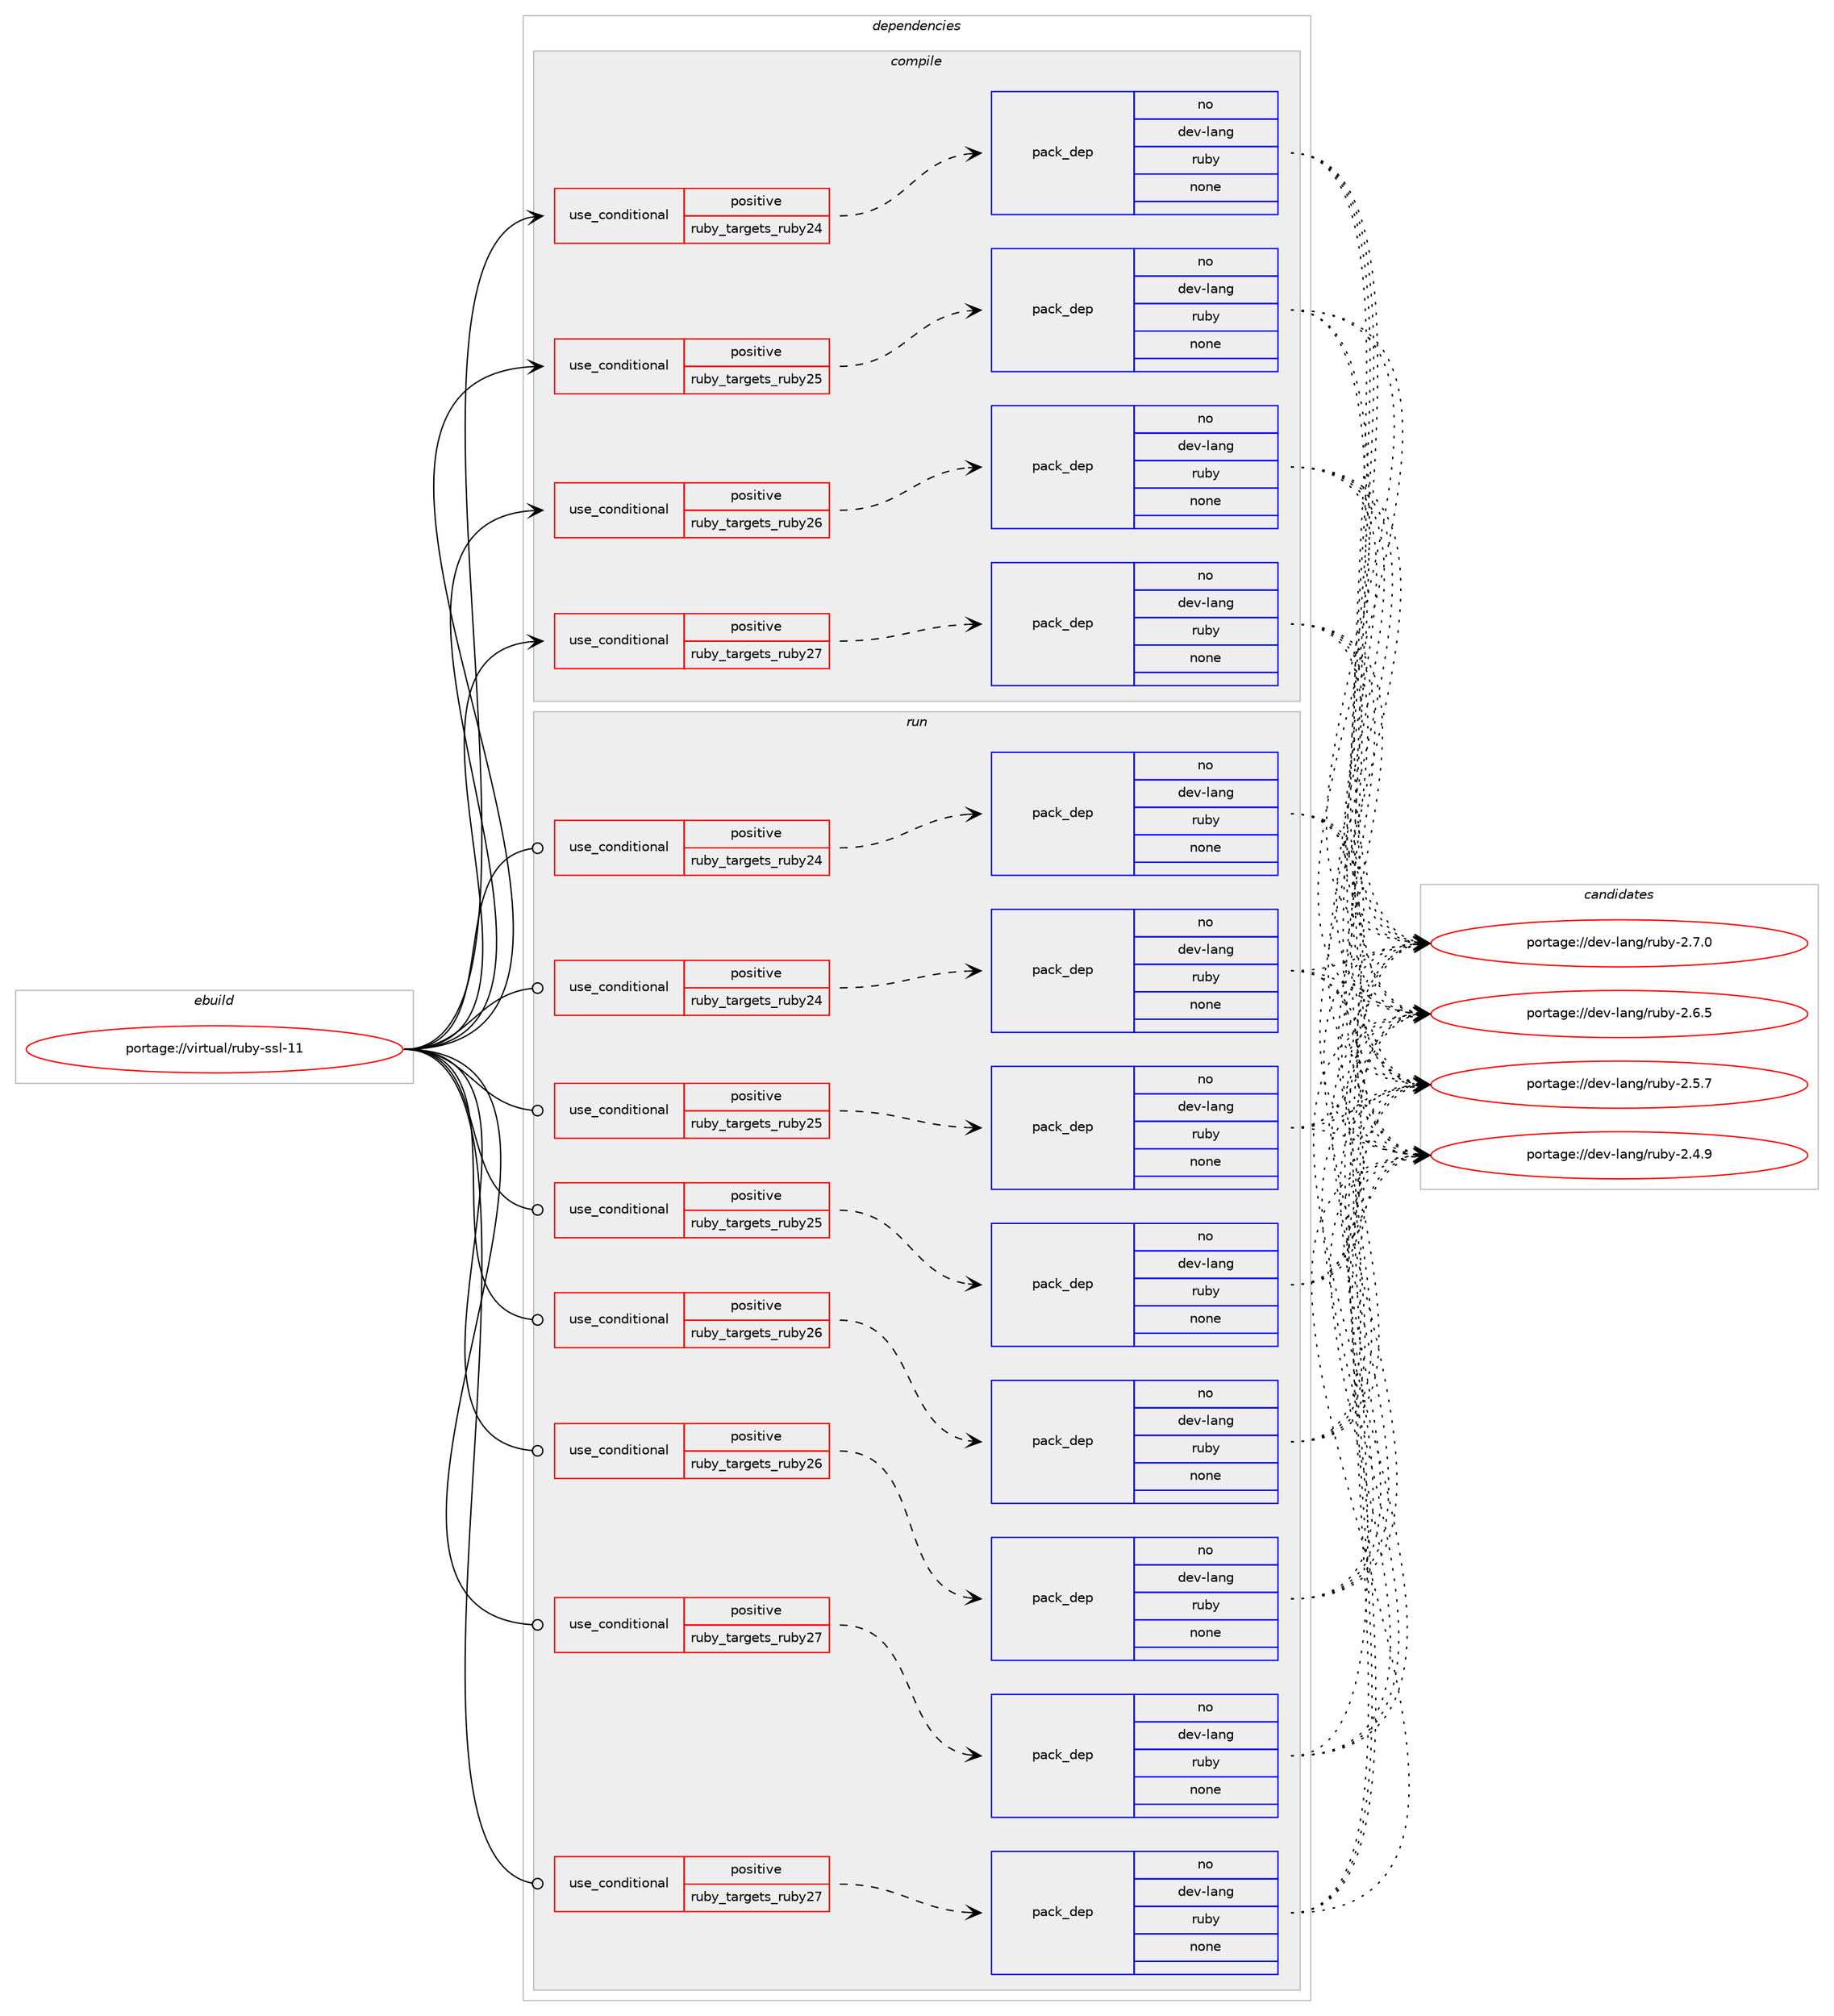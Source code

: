 digraph prolog {

# *************
# Graph options
# *************

newrank=true;
concentrate=true;
compound=true;
graph [rankdir=LR,fontname=Helvetica,fontsize=10,ranksep=1.5];#, ranksep=2.5, nodesep=0.2];
edge  [arrowhead=vee];
node  [fontname=Helvetica,fontsize=10];

# **********
# The ebuild
# **********

subgraph cluster_leftcol {
color=gray;
rank=same;
label=<<i>ebuild</i>>;
id [label="portage://virtual/ruby-ssl-11", color=red, width=4, href="../virtual/ruby-ssl-11.svg"];
}

# ****************
# The dependencies
# ****************

subgraph cluster_midcol {
color=gray;
label=<<i>dependencies</i>>;
subgraph cluster_compile {
fillcolor="#eeeeee";
style=filled;
label=<<i>compile</i>>;
subgraph cond6726 {
dependency37435 [label=<<TABLE BORDER="0" CELLBORDER="1" CELLSPACING="0" CELLPADDING="4"><TR><TD ROWSPAN="3" CELLPADDING="10">use_conditional</TD></TR><TR><TD>positive</TD></TR><TR><TD>ruby_targets_ruby24</TD></TR></TABLE>>, shape=none, color=red];
subgraph pack30005 {
dependency37436 [label=<<TABLE BORDER="0" CELLBORDER="1" CELLSPACING="0" CELLPADDING="4" WIDTH="220"><TR><TD ROWSPAN="6" CELLPADDING="30">pack_dep</TD></TR><TR><TD WIDTH="110">no</TD></TR><TR><TD>dev-lang</TD></TR><TR><TD>ruby</TD></TR><TR><TD>none</TD></TR><TR><TD></TD></TR></TABLE>>, shape=none, color=blue];
}
dependency37435:e -> dependency37436:w [weight=20,style="dashed",arrowhead="vee"];
}
id:e -> dependency37435:w [weight=20,style="solid",arrowhead="vee"];
subgraph cond6727 {
dependency37437 [label=<<TABLE BORDER="0" CELLBORDER="1" CELLSPACING="0" CELLPADDING="4"><TR><TD ROWSPAN="3" CELLPADDING="10">use_conditional</TD></TR><TR><TD>positive</TD></TR><TR><TD>ruby_targets_ruby25</TD></TR></TABLE>>, shape=none, color=red];
subgraph pack30006 {
dependency37438 [label=<<TABLE BORDER="0" CELLBORDER="1" CELLSPACING="0" CELLPADDING="4" WIDTH="220"><TR><TD ROWSPAN="6" CELLPADDING="30">pack_dep</TD></TR><TR><TD WIDTH="110">no</TD></TR><TR><TD>dev-lang</TD></TR><TR><TD>ruby</TD></TR><TR><TD>none</TD></TR><TR><TD></TD></TR></TABLE>>, shape=none, color=blue];
}
dependency37437:e -> dependency37438:w [weight=20,style="dashed",arrowhead="vee"];
}
id:e -> dependency37437:w [weight=20,style="solid",arrowhead="vee"];
subgraph cond6728 {
dependency37439 [label=<<TABLE BORDER="0" CELLBORDER="1" CELLSPACING="0" CELLPADDING="4"><TR><TD ROWSPAN="3" CELLPADDING="10">use_conditional</TD></TR><TR><TD>positive</TD></TR><TR><TD>ruby_targets_ruby26</TD></TR></TABLE>>, shape=none, color=red];
subgraph pack30007 {
dependency37440 [label=<<TABLE BORDER="0" CELLBORDER="1" CELLSPACING="0" CELLPADDING="4" WIDTH="220"><TR><TD ROWSPAN="6" CELLPADDING="30">pack_dep</TD></TR><TR><TD WIDTH="110">no</TD></TR><TR><TD>dev-lang</TD></TR><TR><TD>ruby</TD></TR><TR><TD>none</TD></TR><TR><TD></TD></TR></TABLE>>, shape=none, color=blue];
}
dependency37439:e -> dependency37440:w [weight=20,style="dashed",arrowhead="vee"];
}
id:e -> dependency37439:w [weight=20,style="solid",arrowhead="vee"];
subgraph cond6729 {
dependency37441 [label=<<TABLE BORDER="0" CELLBORDER="1" CELLSPACING="0" CELLPADDING="4"><TR><TD ROWSPAN="3" CELLPADDING="10">use_conditional</TD></TR><TR><TD>positive</TD></TR><TR><TD>ruby_targets_ruby27</TD></TR></TABLE>>, shape=none, color=red];
subgraph pack30008 {
dependency37442 [label=<<TABLE BORDER="0" CELLBORDER="1" CELLSPACING="0" CELLPADDING="4" WIDTH="220"><TR><TD ROWSPAN="6" CELLPADDING="30">pack_dep</TD></TR><TR><TD WIDTH="110">no</TD></TR><TR><TD>dev-lang</TD></TR><TR><TD>ruby</TD></TR><TR><TD>none</TD></TR><TR><TD></TD></TR></TABLE>>, shape=none, color=blue];
}
dependency37441:e -> dependency37442:w [weight=20,style="dashed",arrowhead="vee"];
}
id:e -> dependency37441:w [weight=20,style="solid",arrowhead="vee"];
}
subgraph cluster_compileandrun {
fillcolor="#eeeeee";
style=filled;
label=<<i>compile and run</i>>;
}
subgraph cluster_run {
fillcolor="#eeeeee";
style=filled;
label=<<i>run</i>>;
subgraph cond6730 {
dependency37443 [label=<<TABLE BORDER="0" CELLBORDER="1" CELLSPACING="0" CELLPADDING="4"><TR><TD ROWSPAN="3" CELLPADDING="10">use_conditional</TD></TR><TR><TD>positive</TD></TR><TR><TD>ruby_targets_ruby24</TD></TR></TABLE>>, shape=none, color=red];
subgraph pack30009 {
dependency37444 [label=<<TABLE BORDER="0" CELLBORDER="1" CELLSPACING="0" CELLPADDING="4" WIDTH="220"><TR><TD ROWSPAN="6" CELLPADDING="30">pack_dep</TD></TR><TR><TD WIDTH="110">no</TD></TR><TR><TD>dev-lang</TD></TR><TR><TD>ruby</TD></TR><TR><TD>none</TD></TR><TR><TD></TD></TR></TABLE>>, shape=none, color=blue];
}
dependency37443:e -> dependency37444:w [weight=20,style="dashed",arrowhead="vee"];
}
id:e -> dependency37443:w [weight=20,style="solid",arrowhead="odot"];
subgraph cond6731 {
dependency37445 [label=<<TABLE BORDER="0" CELLBORDER="1" CELLSPACING="0" CELLPADDING="4"><TR><TD ROWSPAN="3" CELLPADDING="10">use_conditional</TD></TR><TR><TD>positive</TD></TR><TR><TD>ruby_targets_ruby24</TD></TR></TABLE>>, shape=none, color=red];
subgraph pack30010 {
dependency37446 [label=<<TABLE BORDER="0" CELLBORDER="1" CELLSPACING="0" CELLPADDING="4" WIDTH="220"><TR><TD ROWSPAN="6" CELLPADDING="30">pack_dep</TD></TR><TR><TD WIDTH="110">no</TD></TR><TR><TD>dev-lang</TD></TR><TR><TD>ruby</TD></TR><TR><TD>none</TD></TR><TR><TD></TD></TR></TABLE>>, shape=none, color=blue];
}
dependency37445:e -> dependency37446:w [weight=20,style="dashed",arrowhead="vee"];
}
id:e -> dependency37445:w [weight=20,style="solid",arrowhead="odot"];
subgraph cond6732 {
dependency37447 [label=<<TABLE BORDER="0" CELLBORDER="1" CELLSPACING="0" CELLPADDING="4"><TR><TD ROWSPAN="3" CELLPADDING="10">use_conditional</TD></TR><TR><TD>positive</TD></TR><TR><TD>ruby_targets_ruby25</TD></TR></TABLE>>, shape=none, color=red];
subgraph pack30011 {
dependency37448 [label=<<TABLE BORDER="0" CELLBORDER="1" CELLSPACING="0" CELLPADDING="4" WIDTH="220"><TR><TD ROWSPAN="6" CELLPADDING="30">pack_dep</TD></TR><TR><TD WIDTH="110">no</TD></TR><TR><TD>dev-lang</TD></TR><TR><TD>ruby</TD></TR><TR><TD>none</TD></TR><TR><TD></TD></TR></TABLE>>, shape=none, color=blue];
}
dependency37447:e -> dependency37448:w [weight=20,style="dashed",arrowhead="vee"];
}
id:e -> dependency37447:w [weight=20,style="solid",arrowhead="odot"];
subgraph cond6733 {
dependency37449 [label=<<TABLE BORDER="0" CELLBORDER="1" CELLSPACING="0" CELLPADDING="4"><TR><TD ROWSPAN="3" CELLPADDING="10">use_conditional</TD></TR><TR><TD>positive</TD></TR><TR><TD>ruby_targets_ruby25</TD></TR></TABLE>>, shape=none, color=red];
subgraph pack30012 {
dependency37450 [label=<<TABLE BORDER="0" CELLBORDER="1" CELLSPACING="0" CELLPADDING="4" WIDTH="220"><TR><TD ROWSPAN="6" CELLPADDING="30">pack_dep</TD></TR><TR><TD WIDTH="110">no</TD></TR><TR><TD>dev-lang</TD></TR><TR><TD>ruby</TD></TR><TR><TD>none</TD></TR><TR><TD></TD></TR></TABLE>>, shape=none, color=blue];
}
dependency37449:e -> dependency37450:w [weight=20,style="dashed",arrowhead="vee"];
}
id:e -> dependency37449:w [weight=20,style="solid",arrowhead="odot"];
subgraph cond6734 {
dependency37451 [label=<<TABLE BORDER="0" CELLBORDER="1" CELLSPACING="0" CELLPADDING="4"><TR><TD ROWSPAN="3" CELLPADDING="10">use_conditional</TD></TR><TR><TD>positive</TD></TR><TR><TD>ruby_targets_ruby26</TD></TR></TABLE>>, shape=none, color=red];
subgraph pack30013 {
dependency37452 [label=<<TABLE BORDER="0" CELLBORDER="1" CELLSPACING="0" CELLPADDING="4" WIDTH="220"><TR><TD ROWSPAN="6" CELLPADDING="30">pack_dep</TD></TR><TR><TD WIDTH="110">no</TD></TR><TR><TD>dev-lang</TD></TR><TR><TD>ruby</TD></TR><TR><TD>none</TD></TR><TR><TD></TD></TR></TABLE>>, shape=none, color=blue];
}
dependency37451:e -> dependency37452:w [weight=20,style="dashed",arrowhead="vee"];
}
id:e -> dependency37451:w [weight=20,style="solid",arrowhead="odot"];
subgraph cond6735 {
dependency37453 [label=<<TABLE BORDER="0" CELLBORDER="1" CELLSPACING="0" CELLPADDING="4"><TR><TD ROWSPAN="3" CELLPADDING="10">use_conditional</TD></TR><TR><TD>positive</TD></TR><TR><TD>ruby_targets_ruby26</TD></TR></TABLE>>, shape=none, color=red];
subgraph pack30014 {
dependency37454 [label=<<TABLE BORDER="0" CELLBORDER="1" CELLSPACING="0" CELLPADDING="4" WIDTH="220"><TR><TD ROWSPAN="6" CELLPADDING="30">pack_dep</TD></TR><TR><TD WIDTH="110">no</TD></TR><TR><TD>dev-lang</TD></TR><TR><TD>ruby</TD></TR><TR><TD>none</TD></TR><TR><TD></TD></TR></TABLE>>, shape=none, color=blue];
}
dependency37453:e -> dependency37454:w [weight=20,style="dashed",arrowhead="vee"];
}
id:e -> dependency37453:w [weight=20,style="solid",arrowhead="odot"];
subgraph cond6736 {
dependency37455 [label=<<TABLE BORDER="0" CELLBORDER="1" CELLSPACING="0" CELLPADDING="4"><TR><TD ROWSPAN="3" CELLPADDING="10">use_conditional</TD></TR><TR><TD>positive</TD></TR><TR><TD>ruby_targets_ruby27</TD></TR></TABLE>>, shape=none, color=red];
subgraph pack30015 {
dependency37456 [label=<<TABLE BORDER="0" CELLBORDER="1" CELLSPACING="0" CELLPADDING="4" WIDTH="220"><TR><TD ROWSPAN="6" CELLPADDING="30">pack_dep</TD></TR><TR><TD WIDTH="110">no</TD></TR><TR><TD>dev-lang</TD></TR><TR><TD>ruby</TD></TR><TR><TD>none</TD></TR><TR><TD></TD></TR></TABLE>>, shape=none, color=blue];
}
dependency37455:e -> dependency37456:w [weight=20,style="dashed",arrowhead="vee"];
}
id:e -> dependency37455:w [weight=20,style="solid",arrowhead="odot"];
subgraph cond6737 {
dependency37457 [label=<<TABLE BORDER="0" CELLBORDER="1" CELLSPACING="0" CELLPADDING="4"><TR><TD ROWSPAN="3" CELLPADDING="10">use_conditional</TD></TR><TR><TD>positive</TD></TR><TR><TD>ruby_targets_ruby27</TD></TR></TABLE>>, shape=none, color=red];
subgraph pack30016 {
dependency37458 [label=<<TABLE BORDER="0" CELLBORDER="1" CELLSPACING="0" CELLPADDING="4" WIDTH="220"><TR><TD ROWSPAN="6" CELLPADDING="30">pack_dep</TD></TR><TR><TD WIDTH="110">no</TD></TR><TR><TD>dev-lang</TD></TR><TR><TD>ruby</TD></TR><TR><TD>none</TD></TR><TR><TD></TD></TR></TABLE>>, shape=none, color=blue];
}
dependency37457:e -> dependency37458:w [weight=20,style="dashed",arrowhead="vee"];
}
id:e -> dependency37457:w [weight=20,style="solid",arrowhead="odot"];
}
}

# **************
# The candidates
# **************

subgraph cluster_choices {
rank=same;
color=gray;
label=<<i>candidates</i>>;

subgraph choice30005 {
color=black;
nodesep=1;
choice10010111845108971101034711411798121455046554648 [label="portage://dev-lang/ruby-2.7.0", color=red, width=4,href="../dev-lang/ruby-2.7.0.svg"];
choice10010111845108971101034711411798121455046544653 [label="portage://dev-lang/ruby-2.6.5", color=red, width=4,href="../dev-lang/ruby-2.6.5.svg"];
choice10010111845108971101034711411798121455046534655 [label="portage://dev-lang/ruby-2.5.7", color=red, width=4,href="../dev-lang/ruby-2.5.7.svg"];
choice10010111845108971101034711411798121455046524657 [label="portage://dev-lang/ruby-2.4.9", color=red, width=4,href="../dev-lang/ruby-2.4.9.svg"];
dependency37436:e -> choice10010111845108971101034711411798121455046554648:w [style=dotted,weight="100"];
dependency37436:e -> choice10010111845108971101034711411798121455046544653:w [style=dotted,weight="100"];
dependency37436:e -> choice10010111845108971101034711411798121455046534655:w [style=dotted,weight="100"];
dependency37436:e -> choice10010111845108971101034711411798121455046524657:w [style=dotted,weight="100"];
}
subgraph choice30006 {
color=black;
nodesep=1;
choice10010111845108971101034711411798121455046554648 [label="portage://dev-lang/ruby-2.7.0", color=red, width=4,href="../dev-lang/ruby-2.7.0.svg"];
choice10010111845108971101034711411798121455046544653 [label="portage://dev-lang/ruby-2.6.5", color=red, width=4,href="../dev-lang/ruby-2.6.5.svg"];
choice10010111845108971101034711411798121455046534655 [label="portage://dev-lang/ruby-2.5.7", color=red, width=4,href="../dev-lang/ruby-2.5.7.svg"];
choice10010111845108971101034711411798121455046524657 [label="portage://dev-lang/ruby-2.4.9", color=red, width=4,href="../dev-lang/ruby-2.4.9.svg"];
dependency37438:e -> choice10010111845108971101034711411798121455046554648:w [style=dotted,weight="100"];
dependency37438:e -> choice10010111845108971101034711411798121455046544653:w [style=dotted,weight="100"];
dependency37438:e -> choice10010111845108971101034711411798121455046534655:w [style=dotted,weight="100"];
dependency37438:e -> choice10010111845108971101034711411798121455046524657:w [style=dotted,weight="100"];
}
subgraph choice30007 {
color=black;
nodesep=1;
choice10010111845108971101034711411798121455046554648 [label="portage://dev-lang/ruby-2.7.0", color=red, width=4,href="../dev-lang/ruby-2.7.0.svg"];
choice10010111845108971101034711411798121455046544653 [label="portage://dev-lang/ruby-2.6.5", color=red, width=4,href="../dev-lang/ruby-2.6.5.svg"];
choice10010111845108971101034711411798121455046534655 [label="portage://dev-lang/ruby-2.5.7", color=red, width=4,href="../dev-lang/ruby-2.5.7.svg"];
choice10010111845108971101034711411798121455046524657 [label="portage://dev-lang/ruby-2.4.9", color=red, width=4,href="../dev-lang/ruby-2.4.9.svg"];
dependency37440:e -> choice10010111845108971101034711411798121455046554648:w [style=dotted,weight="100"];
dependency37440:e -> choice10010111845108971101034711411798121455046544653:w [style=dotted,weight="100"];
dependency37440:e -> choice10010111845108971101034711411798121455046534655:w [style=dotted,weight="100"];
dependency37440:e -> choice10010111845108971101034711411798121455046524657:w [style=dotted,weight="100"];
}
subgraph choice30008 {
color=black;
nodesep=1;
choice10010111845108971101034711411798121455046554648 [label="portage://dev-lang/ruby-2.7.0", color=red, width=4,href="../dev-lang/ruby-2.7.0.svg"];
choice10010111845108971101034711411798121455046544653 [label="portage://dev-lang/ruby-2.6.5", color=red, width=4,href="../dev-lang/ruby-2.6.5.svg"];
choice10010111845108971101034711411798121455046534655 [label="portage://dev-lang/ruby-2.5.7", color=red, width=4,href="../dev-lang/ruby-2.5.7.svg"];
choice10010111845108971101034711411798121455046524657 [label="portage://dev-lang/ruby-2.4.9", color=red, width=4,href="../dev-lang/ruby-2.4.9.svg"];
dependency37442:e -> choice10010111845108971101034711411798121455046554648:w [style=dotted,weight="100"];
dependency37442:e -> choice10010111845108971101034711411798121455046544653:w [style=dotted,weight="100"];
dependency37442:e -> choice10010111845108971101034711411798121455046534655:w [style=dotted,weight="100"];
dependency37442:e -> choice10010111845108971101034711411798121455046524657:w [style=dotted,weight="100"];
}
subgraph choice30009 {
color=black;
nodesep=1;
choice10010111845108971101034711411798121455046554648 [label="portage://dev-lang/ruby-2.7.0", color=red, width=4,href="../dev-lang/ruby-2.7.0.svg"];
choice10010111845108971101034711411798121455046544653 [label="portage://dev-lang/ruby-2.6.5", color=red, width=4,href="../dev-lang/ruby-2.6.5.svg"];
choice10010111845108971101034711411798121455046534655 [label="portage://dev-lang/ruby-2.5.7", color=red, width=4,href="../dev-lang/ruby-2.5.7.svg"];
choice10010111845108971101034711411798121455046524657 [label="portage://dev-lang/ruby-2.4.9", color=red, width=4,href="../dev-lang/ruby-2.4.9.svg"];
dependency37444:e -> choice10010111845108971101034711411798121455046554648:w [style=dotted,weight="100"];
dependency37444:e -> choice10010111845108971101034711411798121455046544653:w [style=dotted,weight="100"];
dependency37444:e -> choice10010111845108971101034711411798121455046534655:w [style=dotted,weight="100"];
dependency37444:e -> choice10010111845108971101034711411798121455046524657:w [style=dotted,weight="100"];
}
subgraph choice30010 {
color=black;
nodesep=1;
choice10010111845108971101034711411798121455046554648 [label="portage://dev-lang/ruby-2.7.0", color=red, width=4,href="../dev-lang/ruby-2.7.0.svg"];
choice10010111845108971101034711411798121455046544653 [label="portage://dev-lang/ruby-2.6.5", color=red, width=4,href="../dev-lang/ruby-2.6.5.svg"];
choice10010111845108971101034711411798121455046534655 [label="portage://dev-lang/ruby-2.5.7", color=red, width=4,href="../dev-lang/ruby-2.5.7.svg"];
choice10010111845108971101034711411798121455046524657 [label="portage://dev-lang/ruby-2.4.9", color=red, width=4,href="../dev-lang/ruby-2.4.9.svg"];
dependency37446:e -> choice10010111845108971101034711411798121455046554648:w [style=dotted,weight="100"];
dependency37446:e -> choice10010111845108971101034711411798121455046544653:w [style=dotted,weight="100"];
dependency37446:e -> choice10010111845108971101034711411798121455046534655:w [style=dotted,weight="100"];
dependency37446:e -> choice10010111845108971101034711411798121455046524657:w [style=dotted,weight="100"];
}
subgraph choice30011 {
color=black;
nodesep=1;
choice10010111845108971101034711411798121455046554648 [label="portage://dev-lang/ruby-2.7.0", color=red, width=4,href="../dev-lang/ruby-2.7.0.svg"];
choice10010111845108971101034711411798121455046544653 [label="portage://dev-lang/ruby-2.6.5", color=red, width=4,href="../dev-lang/ruby-2.6.5.svg"];
choice10010111845108971101034711411798121455046534655 [label="portage://dev-lang/ruby-2.5.7", color=red, width=4,href="../dev-lang/ruby-2.5.7.svg"];
choice10010111845108971101034711411798121455046524657 [label="portage://dev-lang/ruby-2.4.9", color=red, width=4,href="../dev-lang/ruby-2.4.9.svg"];
dependency37448:e -> choice10010111845108971101034711411798121455046554648:w [style=dotted,weight="100"];
dependency37448:e -> choice10010111845108971101034711411798121455046544653:w [style=dotted,weight="100"];
dependency37448:e -> choice10010111845108971101034711411798121455046534655:w [style=dotted,weight="100"];
dependency37448:e -> choice10010111845108971101034711411798121455046524657:w [style=dotted,weight="100"];
}
subgraph choice30012 {
color=black;
nodesep=1;
choice10010111845108971101034711411798121455046554648 [label="portage://dev-lang/ruby-2.7.0", color=red, width=4,href="../dev-lang/ruby-2.7.0.svg"];
choice10010111845108971101034711411798121455046544653 [label="portage://dev-lang/ruby-2.6.5", color=red, width=4,href="../dev-lang/ruby-2.6.5.svg"];
choice10010111845108971101034711411798121455046534655 [label="portage://dev-lang/ruby-2.5.7", color=red, width=4,href="../dev-lang/ruby-2.5.7.svg"];
choice10010111845108971101034711411798121455046524657 [label="portage://dev-lang/ruby-2.4.9", color=red, width=4,href="../dev-lang/ruby-2.4.9.svg"];
dependency37450:e -> choice10010111845108971101034711411798121455046554648:w [style=dotted,weight="100"];
dependency37450:e -> choice10010111845108971101034711411798121455046544653:w [style=dotted,weight="100"];
dependency37450:e -> choice10010111845108971101034711411798121455046534655:w [style=dotted,weight="100"];
dependency37450:e -> choice10010111845108971101034711411798121455046524657:w [style=dotted,weight="100"];
}
subgraph choice30013 {
color=black;
nodesep=1;
choice10010111845108971101034711411798121455046554648 [label="portage://dev-lang/ruby-2.7.0", color=red, width=4,href="../dev-lang/ruby-2.7.0.svg"];
choice10010111845108971101034711411798121455046544653 [label="portage://dev-lang/ruby-2.6.5", color=red, width=4,href="../dev-lang/ruby-2.6.5.svg"];
choice10010111845108971101034711411798121455046534655 [label="portage://dev-lang/ruby-2.5.7", color=red, width=4,href="../dev-lang/ruby-2.5.7.svg"];
choice10010111845108971101034711411798121455046524657 [label="portage://dev-lang/ruby-2.4.9", color=red, width=4,href="../dev-lang/ruby-2.4.9.svg"];
dependency37452:e -> choice10010111845108971101034711411798121455046554648:w [style=dotted,weight="100"];
dependency37452:e -> choice10010111845108971101034711411798121455046544653:w [style=dotted,weight="100"];
dependency37452:e -> choice10010111845108971101034711411798121455046534655:w [style=dotted,weight="100"];
dependency37452:e -> choice10010111845108971101034711411798121455046524657:w [style=dotted,weight="100"];
}
subgraph choice30014 {
color=black;
nodesep=1;
choice10010111845108971101034711411798121455046554648 [label="portage://dev-lang/ruby-2.7.0", color=red, width=4,href="../dev-lang/ruby-2.7.0.svg"];
choice10010111845108971101034711411798121455046544653 [label="portage://dev-lang/ruby-2.6.5", color=red, width=4,href="../dev-lang/ruby-2.6.5.svg"];
choice10010111845108971101034711411798121455046534655 [label="portage://dev-lang/ruby-2.5.7", color=red, width=4,href="../dev-lang/ruby-2.5.7.svg"];
choice10010111845108971101034711411798121455046524657 [label="portage://dev-lang/ruby-2.4.9", color=red, width=4,href="../dev-lang/ruby-2.4.9.svg"];
dependency37454:e -> choice10010111845108971101034711411798121455046554648:w [style=dotted,weight="100"];
dependency37454:e -> choice10010111845108971101034711411798121455046544653:w [style=dotted,weight="100"];
dependency37454:e -> choice10010111845108971101034711411798121455046534655:w [style=dotted,weight="100"];
dependency37454:e -> choice10010111845108971101034711411798121455046524657:w [style=dotted,weight="100"];
}
subgraph choice30015 {
color=black;
nodesep=1;
choice10010111845108971101034711411798121455046554648 [label="portage://dev-lang/ruby-2.7.0", color=red, width=4,href="../dev-lang/ruby-2.7.0.svg"];
choice10010111845108971101034711411798121455046544653 [label="portage://dev-lang/ruby-2.6.5", color=red, width=4,href="../dev-lang/ruby-2.6.5.svg"];
choice10010111845108971101034711411798121455046534655 [label="portage://dev-lang/ruby-2.5.7", color=red, width=4,href="../dev-lang/ruby-2.5.7.svg"];
choice10010111845108971101034711411798121455046524657 [label="portage://dev-lang/ruby-2.4.9", color=red, width=4,href="../dev-lang/ruby-2.4.9.svg"];
dependency37456:e -> choice10010111845108971101034711411798121455046554648:w [style=dotted,weight="100"];
dependency37456:e -> choice10010111845108971101034711411798121455046544653:w [style=dotted,weight="100"];
dependency37456:e -> choice10010111845108971101034711411798121455046534655:w [style=dotted,weight="100"];
dependency37456:e -> choice10010111845108971101034711411798121455046524657:w [style=dotted,weight="100"];
}
subgraph choice30016 {
color=black;
nodesep=1;
choice10010111845108971101034711411798121455046554648 [label="portage://dev-lang/ruby-2.7.0", color=red, width=4,href="../dev-lang/ruby-2.7.0.svg"];
choice10010111845108971101034711411798121455046544653 [label="portage://dev-lang/ruby-2.6.5", color=red, width=4,href="../dev-lang/ruby-2.6.5.svg"];
choice10010111845108971101034711411798121455046534655 [label="portage://dev-lang/ruby-2.5.7", color=red, width=4,href="../dev-lang/ruby-2.5.7.svg"];
choice10010111845108971101034711411798121455046524657 [label="portage://dev-lang/ruby-2.4.9", color=red, width=4,href="../dev-lang/ruby-2.4.9.svg"];
dependency37458:e -> choice10010111845108971101034711411798121455046554648:w [style=dotted,weight="100"];
dependency37458:e -> choice10010111845108971101034711411798121455046544653:w [style=dotted,weight="100"];
dependency37458:e -> choice10010111845108971101034711411798121455046534655:w [style=dotted,weight="100"];
dependency37458:e -> choice10010111845108971101034711411798121455046524657:w [style=dotted,weight="100"];
}
}

}
